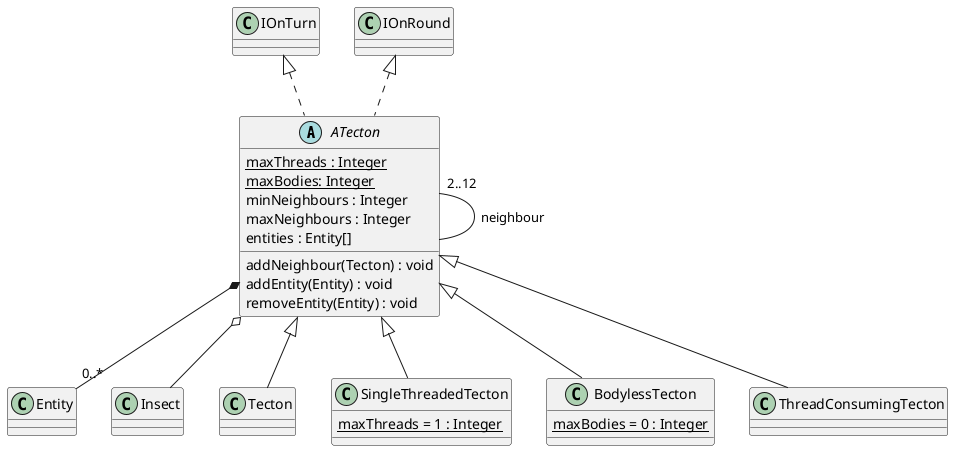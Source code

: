 @startuml tecton
  ATecton "2..12" -- ATecton : neighbour
  'ATecton o-- "0..*" Insect
  'ATecton *-- "0..*" Spore
  IOnTurn<|.. ATecton 
  IOnRound <|.. ATecton 
  ATecton *-- "0..*" Entity
  ATecton o-- Insect
  abstract class ATecton {
    {static} maxThreads : Integer
    {static} maxBodies: Integer
    minNeighbours : Integer
    maxNeighbours : Integer
    entities : Entity[]

    addNeighbour(Tecton) : void
    addEntity(Entity) : void
    removeEntity(Entity) : void
  }

  'Tecton *-- "0..1" MushroomStem 
  'Tecton *-- "0..*" MushroomThread
  
  ATecton <|-- Tecton
  class Tecton {
  }

  'SingleThreadedTecton *-- "0..1" MushroomStem
  'SingleThreadedTecton "2" *-- "0..1" MushroomThread
  ATecton <|-- SingleThreadedTecton
  class SingleThreadedTecton {
    {static} maxThreads = 1 : Integer
  }


  'BodylessTecton "2" *-- "0..*" MushroomThread
  ATecton <|-- BodylessTecton
  class BodylessTecton {
    {static} maxBodies = 0 : Integer
  }

  ' ThreadConsumingTecton *-- "0..1" MushroomStem
  'ThreadConsumingTecton "2" *-- "0..*" MushroomThread
  ATecton <|-- ThreadConsumingTecton
  class ThreadConsumingTecton {
  }
@enduml